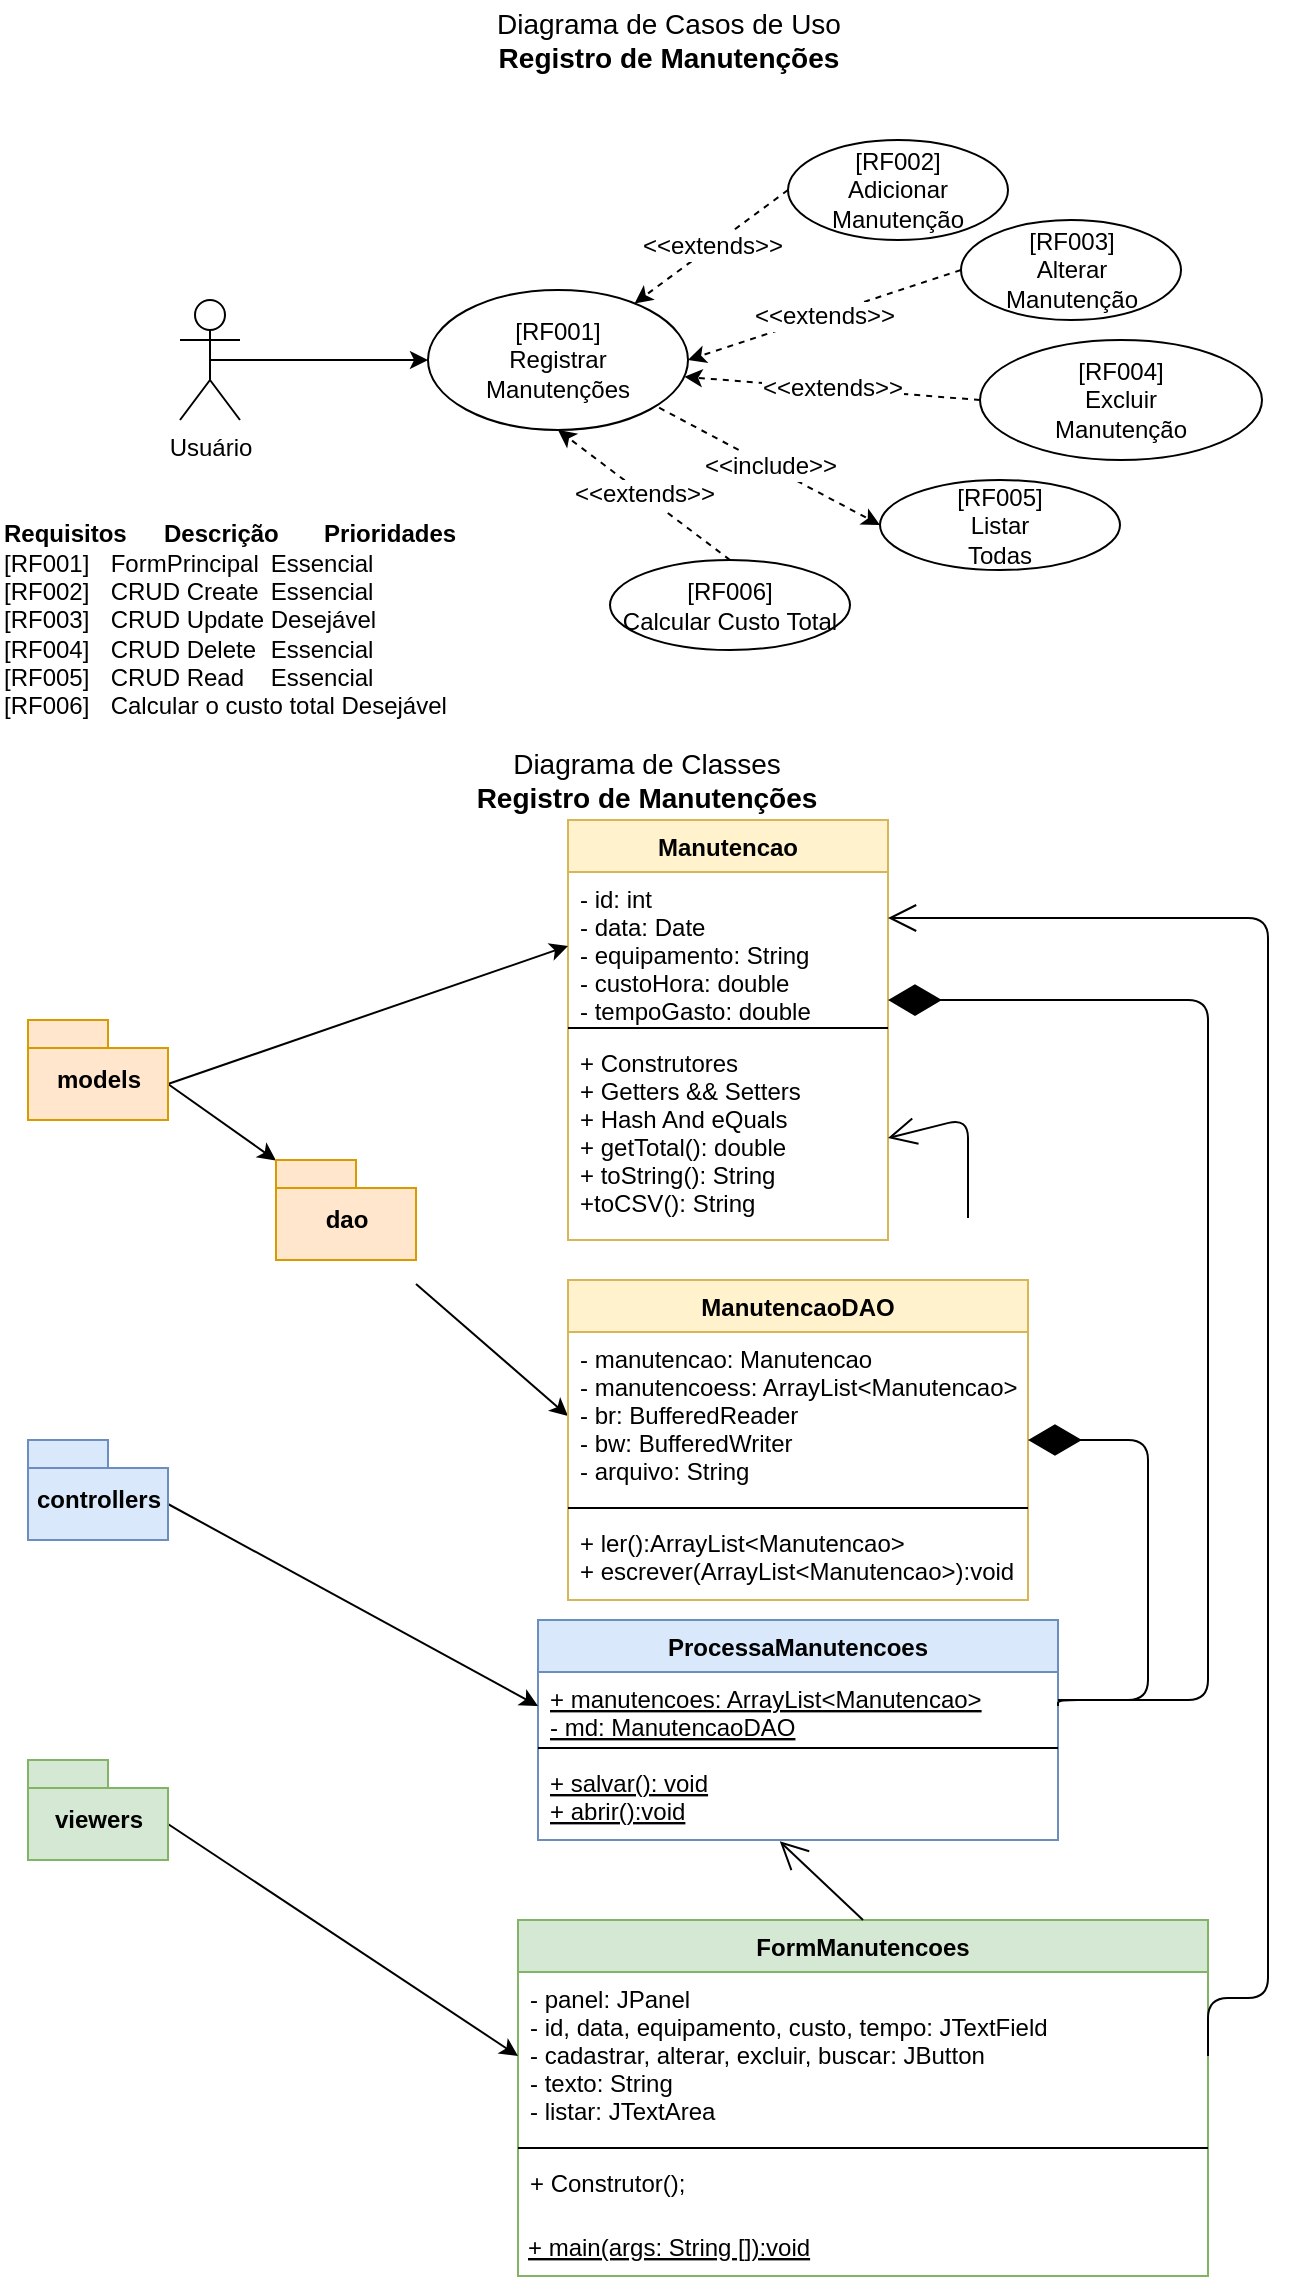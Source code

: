 <mxfile version="18.0.3" type="device"><diagram id="KyCV-o7bKq5-lI7oOPkM" name="Page-1"><mxGraphModel dx="1185" dy="635" grid="1" gridSize="10" guides="1" tooltips="1" connect="1" arrows="1" fold="1" page="1" pageScale="1" pageWidth="827" pageHeight="1169" math="0" shadow="0"><root><mxCell id="0"/><mxCell id="1" parent="0"/><mxCell id="UZxMJ1Ae5GSh429aQFD_-1" value="Diagrama de Classes&lt;br style=&quot;font-size: 14px&quot;&gt;&lt;b style=&quot;font-size: 14px&quot;&gt;Registro de Manutenções&lt;/b&gt;" style="text;html=1;strokeColor=none;fillColor=none;align=center;verticalAlign=middle;whiteSpace=wrap;rounded=0;fontSize=14;" parent="1" vertex="1"><mxGeometry x="318" y="400" width="191" height="20" as="geometry"/></mxCell><mxCell id="UZxMJ1Ae5GSh429aQFD_-2" value="Manutencao" style="swimlane;fontStyle=1;align=center;verticalAlign=top;childLayout=stackLayout;horizontal=1;startSize=26;horizontalStack=0;resizeParent=1;resizeParentMax=0;resizeLast=0;collapsible=1;marginBottom=0;fillColor=#fff2cc;strokeColor=#d6b656;" parent="1" vertex="1"><mxGeometry x="374" y="430" width="160" height="210" as="geometry"/></mxCell><mxCell id="UZxMJ1Ae5GSh429aQFD_-3" value="- id: int&#10;- data: Date&#10;- equipamento: String&#10;- custoHora: double&#10;- tempoGasto: double" style="text;strokeColor=none;fillColor=none;align=left;verticalAlign=top;spacingLeft=4;spacingRight=4;overflow=hidden;rotatable=0;points=[[0,0.5],[1,0.5]];portConstraint=eastwest;" parent="UZxMJ1Ae5GSh429aQFD_-2" vertex="1"><mxGeometry y="26" width="160" height="74" as="geometry"/></mxCell><mxCell id="UZxMJ1Ae5GSh429aQFD_-4" value="" style="line;strokeWidth=1;fillColor=none;align=left;verticalAlign=middle;spacingTop=-1;spacingLeft=3;spacingRight=3;rotatable=0;labelPosition=right;points=[];portConstraint=eastwest;" parent="UZxMJ1Ae5GSh429aQFD_-2" vertex="1"><mxGeometry y="100" width="160" height="8" as="geometry"/></mxCell><mxCell id="UZxMJ1Ae5GSh429aQFD_-5" value="+ Construtores&#10;+ Getters &amp;&amp; Setters&#10;+ Hash And eQuals&#10;+ getTotal(): double&#10;+ toString(): String&#10;+toCSV(): String" style="text;strokeColor=none;fillColor=none;align=left;verticalAlign=top;spacingLeft=4;spacingRight=4;overflow=hidden;rotatable=0;points=[[0,0.5],[1,0.5]];portConstraint=eastwest;" parent="UZxMJ1Ae5GSh429aQFD_-2" vertex="1"><mxGeometry y="108" width="160" height="102" as="geometry"/></mxCell><mxCell id="UZxMJ1Ae5GSh429aQFD_-7" style="rounded=0;orthogonalLoop=1;jettySize=auto;html=1;exitX=0;exitY=0;exitDx=70;exitDy=32;exitPerimeter=0;entryX=0;entryY=0.5;entryDx=0;entryDy=0;" parent="1" source="UZxMJ1Ae5GSh429aQFD_-6" target="UZxMJ1Ae5GSh429aQFD_-3" edge="1"><mxGeometry relative="1" as="geometry"/></mxCell><mxCell id="1a46zck59aWihorwviKH-5" style="rounded=0;orthogonalLoop=1;jettySize=auto;html=1;exitX=0;exitY=0;exitDx=70;exitDy=32;exitPerimeter=0;" parent="1" source="UZxMJ1Ae5GSh429aQFD_-6" target="1a46zck59aWihorwviKH-4" edge="1"><mxGeometry relative="1" as="geometry"/></mxCell><mxCell id="UZxMJ1Ae5GSh429aQFD_-6" value="models" style="shape=folder;fontStyle=1;spacingTop=10;tabWidth=40;tabHeight=14;tabPosition=left;html=1;fillColor=#ffe6cc;strokeColor=#d79b00;" parent="1" vertex="1"><mxGeometry x="104" y="530" width="70" height="50" as="geometry"/></mxCell><mxCell id="UZxMJ1Ae5GSh429aQFD_-13" value="ProcessaManutencoes" style="swimlane;fontStyle=1;align=center;verticalAlign=top;childLayout=stackLayout;horizontal=1;startSize=26;horizontalStack=0;resizeParent=1;resizeParentMax=0;resizeLast=0;collapsible=1;marginBottom=0;fillColor=#dae8fc;strokeColor=#6c8ebf;" parent="1" vertex="1"><mxGeometry x="359" y="830" width="260" height="110" as="geometry"/></mxCell><mxCell id="UZxMJ1Ae5GSh429aQFD_-14" value="+ manutencoes: ArrayList&lt;Manutencao&gt;&#10;- md: ManutencaoDAO" style="text;strokeColor=none;fillColor=none;align=left;verticalAlign=top;spacingLeft=4;spacingRight=4;overflow=hidden;rotatable=0;points=[[0,0.5],[1,0.5]];portConstraint=eastwest;fontStyle=4" parent="UZxMJ1Ae5GSh429aQFD_-13" vertex="1"><mxGeometry y="26" width="260" height="34" as="geometry"/></mxCell><mxCell id="UZxMJ1Ae5GSh429aQFD_-15" value="" style="line;strokeWidth=1;fillColor=none;align=left;verticalAlign=middle;spacingTop=-1;spacingLeft=3;spacingRight=3;rotatable=0;labelPosition=right;points=[];portConstraint=eastwest;" parent="UZxMJ1Ae5GSh429aQFD_-13" vertex="1"><mxGeometry y="60" width="260" height="8" as="geometry"/></mxCell><mxCell id="UZxMJ1Ae5GSh429aQFD_-16" value="+ salvar(): void&#10;+ abrir():void&#10;" style="text;strokeColor=none;fillColor=none;align=left;verticalAlign=top;spacingLeft=4;spacingRight=4;overflow=hidden;rotatable=0;points=[[0,0.5],[1,0.5]];portConstraint=eastwest;fontStyle=4" parent="UZxMJ1Ae5GSh429aQFD_-13" vertex="1"><mxGeometry y="68" width="260" height="42" as="geometry"/></mxCell><mxCell id="UZxMJ1Ae5GSh429aQFD_-17" style="rounded=0;orthogonalLoop=1;jettySize=auto;html=1;exitX=0;exitY=0;exitDx=70;exitDy=32;exitPerimeter=0;entryX=0;entryY=0.5;entryDx=0;entryDy=0;" parent="1" source="UZxMJ1Ae5GSh429aQFD_-18" target="UZxMJ1Ae5GSh429aQFD_-14" edge="1"><mxGeometry relative="1" as="geometry"/></mxCell><mxCell id="UZxMJ1Ae5GSh429aQFD_-18" value="controllers" style="shape=folder;fontStyle=1;spacingTop=10;tabWidth=40;tabHeight=14;tabPosition=left;html=1;fillColor=#dae8fc;strokeColor=#6c8ebf;" parent="1" vertex="1"><mxGeometry x="104" y="740" width="70" height="50" as="geometry"/></mxCell><mxCell id="UZxMJ1Ae5GSh429aQFD_-20" value="" style="endArrow=diamondThin;endFill=1;endSize=24;html=1;entryX=1;entryY=0.865;entryDx=0;entryDy=0;exitX=1;exitY=0.5;exitDx=0;exitDy=0;edgeStyle=orthogonalEdgeStyle;entryPerimeter=0;" parent="1" source="UZxMJ1Ae5GSh429aQFD_-14" target="UZxMJ1Ae5GSh429aQFD_-3" edge="1"><mxGeometry width="160" relative="1" as="geometry"><mxPoint x="324" y="610" as="sourcePoint"/><mxPoint x="484" y="610" as="targetPoint"/><Array as="points"><mxPoint x="619" y="870"/><mxPoint x="694" y="870"/><mxPoint x="694" y="520"/></Array></mxGeometry></mxCell><mxCell id="UZxMJ1Ae5GSh429aQFD_-21" value="FormManutencoes" style="swimlane;fontStyle=1;align=center;verticalAlign=top;childLayout=stackLayout;horizontal=1;startSize=26;horizontalStack=0;resizeParent=1;resizeParentMax=0;resizeLast=0;collapsible=1;marginBottom=0;fillColor=#d5e8d4;strokeColor=#82b366;" parent="1" vertex="1"><mxGeometry x="349" y="980" width="345" height="178" as="geometry"/></mxCell><mxCell id="UZxMJ1Ae5GSh429aQFD_-22" value="&#9;- panel: JPanel&#10;- id, data, equipamento, custo, tempo: JTextField&#10;- cadastrar, alterar, excluir, buscar: JButton&#10;- texto: String&#10;- listar: JTextArea" style="text;strokeColor=none;fillColor=none;align=left;verticalAlign=top;spacingLeft=4;spacingRight=4;overflow=hidden;rotatable=0;points=[[0,0.5],[1,0.5]];portConstraint=eastwest;fontStyle=0" parent="UZxMJ1Ae5GSh429aQFD_-21" vertex="1"><mxGeometry y="26" width="345" height="84" as="geometry"/></mxCell><mxCell id="UZxMJ1Ae5GSh429aQFD_-23" value="" style="line;strokeWidth=1;fillColor=none;align=left;verticalAlign=middle;spacingTop=-1;spacingLeft=3;spacingRight=3;rotatable=0;labelPosition=right;points=[];portConstraint=eastwest;" parent="UZxMJ1Ae5GSh429aQFD_-21" vertex="1"><mxGeometry y="110" width="345" height="8" as="geometry"/></mxCell><mxCell id="UZxMJ1Ae5GSh429aQFD_-24" value="+ Construtor();&#10;" style="text;strokeColor=none;fillColor=none;align=left;verticalAlign=top;spacingLeft=4;spacingRight=4;overflow=hidden;rotatable=0;points=[[0,0.5],[1,0.5]];portConstraint=eastwest;fontStyle=0" parent="UZxMJ1Ae5GSh429aQFD_-21" vertex="1"><mxGeometry y="118" width="345" height="30" as="geometry"/></mxCell><mxCell id="UZxMJ1Ae5GSh429aQFD_-27" value="+ main(args: String []):void" style="text;align=left;fontStyle=4;verticalAlign=middle;spacingLeft=3;spacingRight=3;strokeColor=none;rotatable=0;points=[[0,0.5],[1,0.5]];portConstraint=eastwest;" parent="UZxMJ1Ae5GSh429aQFD_-21" vertex="1"><mxGeometry y="148" width="345" height="30" as="geometry"/></mxCell><mxCell id="UZxMJ1Ae5GSh429aQFD_-25" style="rounded=0;orthogonalLoop=1;jettySize=auto;html=1;exitX=0;exitY=0;exitDx=70;exitDy=32;exitPerimeter=0;entryX=0;entryY=0.5;entryDx=0;entryDy=0;" parent="1" source="UZxMJ1Ae5GSh429aQFD_-26" target="UZxMJ1Ae5GSh429aQFD_-22" edge="1"><mxGeometry relative="1" as="geometry"/></mxCell><mxCell id="UZxMJ1Ae5GSh429aQFD_-26" value="viewers" style="shape=folder;fontStyle=1;spacingTop=10;tabWidth=40;tabHeight=14;tabPosition=left;html=1;fillColor=#d5e8d4;strokeColor=#82b366;" parent="1" vertex="1"><mxGeometry x="104" y="900" width="70" height="50" as="geometry"/></mxCell><mxCell id="UZxMJ1Ae5GSh429aQFD_-28" value="" style="endArrow=open;endFill=1;endSize=12;html=1;exitX=0.5;exitY=0;exitDx=0;exitDy=0;entryX=0.465;entryY=1.016;entryDx=0;entryDy=0;entryPerimeter=0;" parent="1" source="UZxMJ1Ae5GSh429aQFD_-21" target="UZxMJ1Ae5GSh429aQFD_-16" edge="1"><mxGeometry width="160" relative="1" as="geometry"><mxPoint x="486" y="820" as="sourcePoint"/><mxPoint x="494" y="820" as="targetPoint"/></mxGeometry></mxCell><mxCell id="UZxMJ1Ae5GSh429aQFD_-29" value="" style="endArrow=open;endFill=1;endSize=12;html=1;exitX=1;exitY=0.5;exitDx=0;exitDy=0;edgeStyle=orthogonalEdgeStyle;" parent="1" source="UZxMJ1Ae5GSh429aQFD_-22" target="UZxMJ1Ae5GSh429aQFD_-3" edge="1"><mxGeometry width="160" relative="1" as="geometry"><mxPoint x="614" y="858" as="sourcePoint"/><mxPoint x="548" y="479.02" as="targetPoint"/><Array as="points"><mxPoint x="724" y="1019"/><mxPoint x="724" y="479"/></Array></mxGeometry></mxCell><mxCell id="UZxMJ1Ae5GSh429aQFD_-30" value="Diagrama de Casos de Uso&lt;br style=&quot;font-size: 14px&quot;&gt;&lt;b style=&quot;font-size: 14px&quot;&gt;Registro de Manutenções&lt;/b&gt;" style="text;html=1;strokeColor=none;fillColor=none;align=center;verticalAlign=middle;whiteSpace=wrap;rounded=0;fontSize=14;" parent="1" vertex="1"><mxGeometry x="329" y="20" width="191" height="40" as="geometry"/></mxCell><mxCell id="UZxMJ1Ae5GSh429aQFD_-38" style="edgeStyle=none;rounded=0;orthogonalLoop=1;jettySize=auto;html=1;exitX=0.5;exitY=0.5;exitDx=0;exitDy=0;exitPerimeter=0;entryX=0;entryY=0.5;entryDx=0;entryDy=0;fontSize=12;" parent="1" source="UZxMJ1Ae5GSh429aQFD_-31" target="UZxMJ1Ae5GSh429aQFD_-33" edge="1"><mxGeometry relative="1" as="geometry"/></mxCell><mxCell id="UZxMJ1Ae5GSh429aQFD_-31" value="Usuário" style="shape=umlActor;verticalLabelPosition=bottom;verticalAlign=top;html=1;fontSize=12;" parent="1" vertex="1"><mxGeometry x="180" y="170" width="30" height="60" as="geometry"/></mxCell><mxCell id="UZxMJ1Ae5GSh429aQFD_-37" value="&amp;lt;&amp;lt;include&amp;gt;&amp;gt;" style="edgeStyle=none;rounded=0;orthogonalLoop=1;jettySize=auto;html=1;exitX=0.889;exitY=0.841;exitDx=0;exitDy=0;fontSize=12;dashed=1;exitPerimeter=0;entryX=0;entryY=0.5;entryDx=0;entryDy=0;" parent="1" source="UZxMJ1Ae5GSh429aQFD_-33" target="UZxMJ1Ae5GSh429aQFD_-41" edge="1"><mxGeometry relative="1" as="geometry"><mxPoint x="520" y="270" as="targetPoint"/></mxGeometry></mxCell><mxCell id="UZxMJ1Ae5GSh429aQFD_-33" value="[RF001]&lt;br&gt;Registrar&lt;br&gt;Manutenções" style="ellipse;whiteSpace=wrap;html=1;fontSize=12;align=center;" parent="1" vertex="1"><mxGeometry x="304" y="165" width="130" height="70" as="geometry"/></mxCell><mxCell id="UZxMJ1Ae5GSh429aQFD_-34" value="[RF002]&lt;br&gt;Adicionar Manutenção" style="ellipse;whiteSpace=wrap;html=1;fontSize=12;align=center;" parent="1" vertex="1"><mxGeometry x="484" y="90" width="110" height="50" as="geometry"/></mxCell><mxCell id="UZxMJ1Ae5GSh429aQFD_-35" value="[RF004]&lt;br&gt;Excluir&lt;br&gt;Manutenção" style="ellipse;whiteSpace=wrap;html=1;fontSize=12;align=center;" parent="1" vertex="1"><mxGeometry x="580" y="190" width="141" height="60" as="geometry"/></mxCell><mxCell id="UZxMJ1Ae5GSh429aQFD_-36" value="[RF003]&lt;br&gt;Alterar&lt;br&gt;Manutenção" style="ellipse;whiteSpace=wrap;html=1;fontSize=12;align=center;" parent="1" vertex="1"><mxGeometry x="570.5" y="130" width="110" height="50" as="geometry"/></mxCell><mxCell id="UZxMJ1Ae5GSh429aQFD_-42" value="&amp;lt;&amp;lt;extends&amp;gt;&amp;gt;" style="edgeStyle=none;rounded=0;orthogonalLoop=1;jettySize=auto;html=1;exitX=0;exitY=0.5;exitDx=0;exitDy=0;dashed=1;fontSize=12;" parent="1" source="UZxMJ1Ae5GSh429aQFD_-34" target="UZxMJ1Ae5GSh429aQFD_-33" edge="1"><mxGeometry relative="1" as="geometry"/></mxCell><mxCell id="UZxMJ1Ae5GSh429aQFD_-41" value="[RF005]&lt;br&gt;Listar&lt;br&gt;Todas" style="ellipse;whiteSpace=wrap;html=1;fontSize=12;align=center;" parent="1" vertex="1"><mxGeometry x="530" y="260" width="120" height="45" as="geometry"/></mxCell><mxCell id="1a46zck59aWihorwviKH-1" value="[RF006]&lt;br&gt;Calcular Custo Total" style="ellipse;whiteSpace=wrap;html=1;fontSize=12;align=center;" parent="1" vertex="1"><mxGeometry x="395" y="300" width="120" height="45" as="geometry"/></mxCell><mxCell id="1a46zck59aWihorwviKH-2" value="&amp;lt;&amp;lt;extends&amp;gt;&amp;gt;" style="edgeStyle=none;rounded=0;orthogonalLoop=1;jettySize=auto;html=1;exitX=0.5;exitY=0;exitDx=0;exitDy=0;dashed=1;fontSize=12;entryX=0.5;entryY=1;entryDx=0;entryDy=0;" parent="1" source="1a46zck59aWihorwviKH-1" target="UZxMJ1Ae5GSh429aQFD_-33" edge="1"><mxGeometry relative="1" as="geometry"><mxPoint x="482.1" y="316.77" as="sourcePoint"/><mxPoint x="409.134" y="241.012" as="targetPoint"/></mxGeometry></mxCell><mxCell id="1a46zck59aWihorwviKH-3" value="&lt;b&gt;Requisitos&lt;span style=&quot;white-space: pre&quot;&gt;&#9;&lt;/span&gt;Descrição&lt;span style=&quot;white-space: pre&quot;&gt;&#9;&lt;/span&gt;Prioridades&lt;/b&gt;&lt;br&gt;[RF001]&lt;span style=&quot;white-space: pre&quot;&gt;&#9;&lt;/span&gt;FormPrincipal&lt;span style=&quot;white-space: pre&quot;&gt;&#9;&lt;/span&gt;Essencial&lt;br&gt;&lt;span&gt;[RF002]&lt;span style=&quot;white-space: pre&quot;&gt;&#9;&lt;/span&gt;CRUD Create&lt;span style=&quot;white-space: pre&quot;&gt;&#9;&lt;/span&gt;&lt;/span&gt;&lt;span&gt;Essencial&lt;/span&gt;&lt;br&gt;&lt;div&gt;&lt;span&gt;[RF003]&lt;span style=&quot;white-space: pre&quot;&gt;&#9;&lt;/span&gt;CRUD Update&lt;span style=&quot;white-space: pre&quot;&gt;&#9;&lt;/span&gt;&lt;/span&gt;&lt;span&gt;Desejável&lt;/span&gt;&lt;/div&gt;[RF004]&lt;span style=&quot;white-space: pre&quot;&gt;&#9;&lt;/span&gt;CRUD Delete&lt;span style=&quot;white-space: pre&quot;&gt;&#9;&lt;/span&gt;Essencial&lt;br&gt;[RF005]&lt;span style=&quot;white-space: pre&quot;&gt;&#9;&lt;/span&gt;CRUD Read&lt;span style=&quot;white-space: pre&quot;&gt;&#9;&lt;/span&gt;Essencial&lt;br&gt;[RF006]&lt;span style=&quot;white-space: pre;&quot;&gt;&#9;&lt;/span&gt;Calcular o custo total Desejável" style="text;html=1;strokeColor=none;fillColor=none;align=left;verticalAlign=middle;whiteSpace=wrap;rounded=0;" parent="1" vertex="1"><mxGeometry x="90" y="270" width="250" height="120" as="geometry"/></mxCell><mxCell id="1a46zck59aWihorwviKH-10" style="edgeStyle=none;rounded=0;orthogonalLoop=1;jettySize=auto;html=1;exitX=0;exitY=0;exitDx=70;exitDy=32;exitPerimeter=0;entryX=0;entryY=0.5;entryDx=0;entryDy=0;" parent="1" target="1a46zck59aWihorwviKH-7" edge="1"><mxGeometry relative="1" as="geometry"><mxPoint x="298" y="662.0" as="sourcePoint"/></mxGeometry></mxCell><mxCell id="1a46zck59aWihorwviKH-4" value="dao" style="shape=folder;fontStyle=1;spacingTop=10;tabWidth=40;tabHeight=14;tabPosition=left;html=1;fillColor=#ffe6cc;strokeColor=#d79b00;" parent="1" vertex="1"><mxGeometry x="228" y="600" width="70" height="50" as="geometry"/></mxCell><mxCell id="1a46zck59aWihorwviKH-6" value="ManutencaoDAO" style="swimlane;fontStyle=1;align=center;verticalAlign=top;childLayout=stackLayout;horizontal=1;startSize=26;horizontalStack=0;resizeParent=1;resizeParentMax=0;resizeLast=0;collapsible=1;marginBottom=0;fontSize=12;fillColor=#fff2cc;strokeColor=#d6b656;" parent="1" vertex="1"><mxGeometry x="374" y="660" width="230" height="160" as="geometry"/></mxCell><mxCell id="1a46zck59aWihorwviKH-7" value="- manutencao: Manutencao&#10;- manutencoess: ArrayList&lt;Manutencao&gt;&#10;- br: BufferedReader&#10;- bw: BufferedWriter&#10;- arquivo: String" style="text;strokeColor=none;fillColor=none;align=left;verticalAlign=top;spacingLeft=4;spacingRight=4;overflow=hidden;rotatable=0;points=[[0,0.5],[1,0.5]];portConstraint=eastwest;" parent="1a46zck59aWihorwviKH-6" vertex="1"><mxGeometry y="26" width="230" height="84" as="geometry"/></mxCell><mxCell id="1a46zck59aWihorwviKH-8" value="" style="line;strokeWidth=1;fillColor=none;align=left;verticalAlign=middle;spacingTop=-1;spacingLeft=3;spacingRight=3;rotatable=0;labelPosition=right;points=[];portConstraint=eastwest;" parent="1a46zck59aWihorwviKH-6" vertex="1"><mxGeometry y="110" width="230" height="8" as="geometry"/></mxCell><mxCell id="1a46zck59aWihorwviKH-9" value="+ ler():ArrayList&lt;Manutencao&gt;&#10;+ escrever(ArrayList&lt;Manutencao&gt;):void" style="text;strokeColor=none;fillColor=none;align=left;verticalAlign=top;spacingLeft=4;spacingRight=4;overflow=hidden;rotatable=0;points=[[0,0.5],[1,0.5]];portConstraint=eastwest;" parent="1a46zck59aWihorwviKH-6" vertex="1"><mxGeometry y="118" width="230" height="42" as="geometry"/></mxCell><mxCell id="1a46zck59aWihorwviKH-11" value="" style="endArrow=diamondThin;endFill=1;endSize=24;html=1;edgeStyle=orthogonalEdgeStyle;" parent="1" source="UZxMJ1Ae5GSh429aQFD_-13" target="1a46zck59aWihorwviKH-7" edge="1"><mxGeometry width="160" relative="1" as="geometry"><mxPoint x="629" y="883" as="sourcePoint"/><mxPoint x="544" y="560.01" as="targetPoint"/><Array as="points"><mxPoint x="664" y="870"/><mxPoint x="664" y="740"/></Array></mxGeometry></mxCell><mxCell id="1a46zck59aWihorwviKH-12" value="" style="endArrow=open;endFill=1;endSize=12;html=1;entryX=1;entryY=0.5;entryDx=0;entryDy=0;" parent="1" target="UZxMJ1Ae5GSh429aQFD_-5" edge="1"><mxGeometry width="160" relative="1" as="geometry"><mxPoint x="574" y="629" as="sourcePoint"/><mxPoint x="489.9" y="940.992" as="targetPoint"/><Array as="points"><mxPoint x="574" y="579"/></Array></mxGeometry></mxCell><mxCell id="1a46zck59aWihorwviKH-14" value="&amp;lt;&amp;lt;extends&amp;gt;&amp;gt;" style="edgeStyle=none;rounded=0;orthogonalLoop=1;jettySize=auto;html=1;exitX=0;exitY=0.5;exitDx=0;exitDy=0;dashed=1;fontSize=12;entryX=1;entryY=0.5;entryDx=0;entryDy=0;" parent="1" source="UZxMJ1Ae5GSh429aQFD_-36" target="UZxMJ1Ae5GSh429aQFD_-33" edge="1"><mxGeometry relative="1" as="geometry"><mxPoint x="494.0" y="125" as="sourcePoint"/><mxPoint x="417.369" y="181.748" as="targetPoint"/></mxGeometry></mxCell><mxCell id="1a46zck59aWihorwviKH-15" value="&amp;lt;&amp;lt;extends&amp;gt;&amp;gt;" style="edgeStyle=none;rounded=0;orthogonalLoop=1;jettySize=auto;html=1;exitX=0;exitY=0.5;exitDx=0;exitDy=0;dashed=1;fontSize=12;entryX=0.986;entryY=0.62;entryDx=0;entryDy=0;entryPerimeter=0;" parent="1" source="UZxMJ1Ae5GSh429aQFD_-35" target="UZxMJ1Ae5GSh429aQFD_-33" edge="1"><mxGeometry relative="1" as="geometry"><mxPoint x="494.0" y="125" as="sourcePoint"/><mxPoint x="417.369" y="181.748" as="targetPoint"/></mxGeometry></mxCell></root></mxGraphModel></diagram></mxfile>